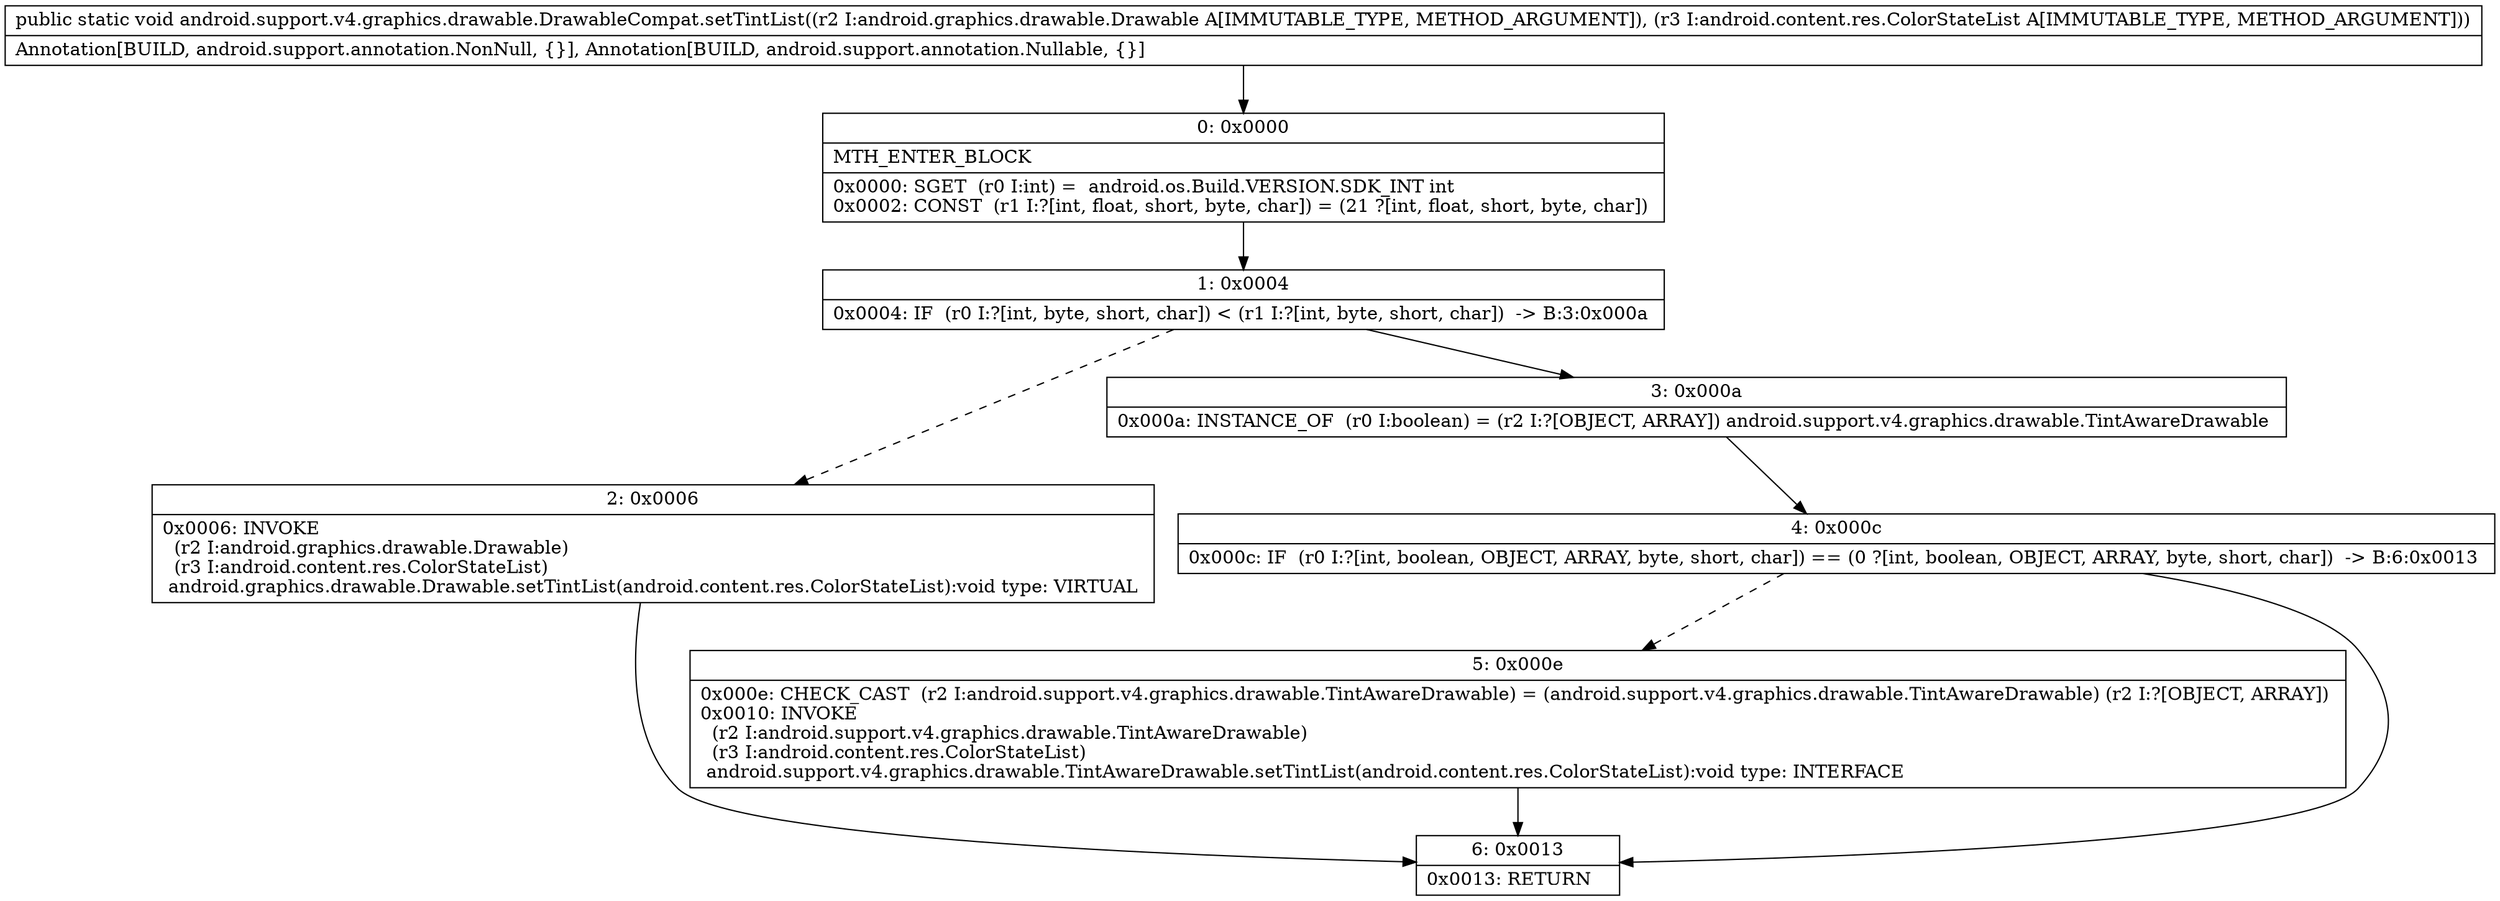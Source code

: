 digraph "CFG forandroid.support.v4.graphics.drawable.DrawableCompat.setTintList(Landroid\/graphics\/drawable\/Drawable;Landroid\/content\/res\/ColorStateList;)V" {
Node_0 [shape=record,label="{0\:\ 0x0000|MTH_ENTER_BLOCK\l|0x0000: SGET  (r0 I:int) =  android.os.Build.VERSION.SDK_INT int \l0x0002: CONST  (r1 I:?[int, float, short, byte, char]) = (21 ?[int, float, short, byte, char]) \l}"];
Node_1 [shape=record,label="{1\:\ 0x0004|0x0004: IF  (r0 I:?[int, byte, short, char]) \< (r1 I:?[int, byte, short, char])  \-\> B:3:0x000a \l}"];
Node_2 [shape=record,label="{2\:\ 0x0006|0x0006: INVOKE  \l  (r2 I:android.graphics.drawable.Drawable)\l  (r3 I:android.content.res.ColorStateList)\l android.graphics.drawable.Drawable.setTintList(android.content.res.ColorStateList):void type: VIRTUAL \l}"];
Node_3 [shape=record,label="{3\:\ 0x000a|0x000a: INSTANCE_OF  (r0 I:boolean) = (r2 I:?[OBJECT, ARRAY]) android.support.v4.graphics.drawable.TintAwareDrawable \l}"];
Node_4 [shape=record,label="{4\:\ 0x000c|0x000c: IF  (r0 I:?[int, boolean, OBJECT, ARRAY, byte, short, char]) == (0 ?[int, boolean, OBJECT, ARRAY, byte, short, char])  \-\> B:6:0x0013 \l}"];
Node_5 [shape=record,label="{5\:\ 0x000e|0x000e: CHECK_CAST  (r2 I:android.support.v4.graphics.drawable.TintAwareDrawable) = (android.support.v4.graphics.drawable.TintAwareDrawable) (r2 I:?[OBJECT, ARRAY]) \l0x0010: INVOKE  \l  (r2 I:android.support.v4.graphics.drawable.TintAwareDrawable)\l  (r3 I:android.content.res.ColorStateList)\l android.support.v4.graphics.drawable.TintAwareDrawable.setTintList(android.content.res.ColorStateList):void type: INTERFACE \l}"];
Node_6 [shape=record,label="{6\:\ 0x0013|0x0013: RETURN   \l}"];
MethodNode[shape=record,label="{public static void android.support.v4.graphics.drawable.DrawableCompat.setTintList((r2 I:android.graphics.drawable.Drawable A[IMMUTABLE_TYPE, METHOD_ARGUMENT]), (r3 I:android.content.res.ColorStateList A[IMMUTABLE_TYPE, METHOD_ARGUMENT]))  | Annotation[BUILD, android.support.annotation.NonNull, \{\}], Annotation[BUILD, android.support.annotation.Nullable, \{\}]\l}"];
MethodNode -> Node_0;
Node_0 -> Node_1;
Node_1 -> Node_2[style=dashed];
Node_1 -> Node_3;
Node_2 -> Node_6;
Node_3 -> Node_4;
Node_4 -> Node_5[style=dashed];
Node_4 -> Node_6;
Node_5 -> Node_6;
}

